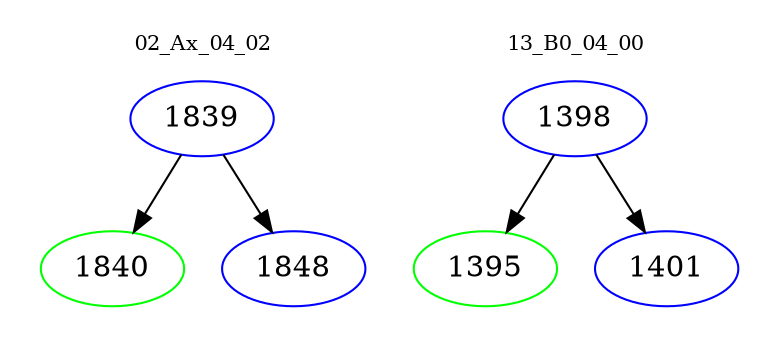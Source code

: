 digraph{
subgraph cluster_0 {
color = white
label = "02_Ax_04_02";
fontsize=10;
T0_1839 [label="1839", color="blue"]
T0_1839 -> T0_1840 [color="black"]
T0_1840 [label="1840", color="green"]
T0_1839 -> T0_1848 [color="black"]
T0_1848 [label="1848", color="blue"]
}
subgraph cluster_1 {
color = white
label = "13_B0_04_00";
fontsize=10;
T1_1398 [label="1398", color="blue"]
T1_1398 -> T1_1395 [color="black"]
T1_1395 [label="1395", color="green"]
T1_1398 -> T1_1401 [color="black"]
T1_1401 [label="1401", color="blue"]
}
}
